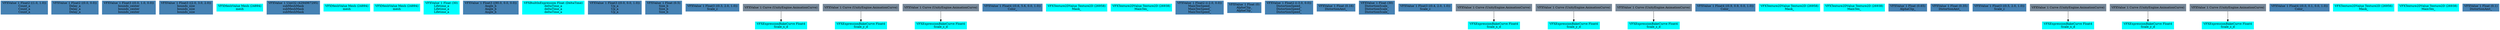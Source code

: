 digraph G {
node0 [shape="box" color="steelblue" style="filled" label="VFXValue`1 Float2 ((1.0, 1.0))
Count_a
Count_a
Count_a"]
node1 [shape="box" color="steelblue" style="filled" label="VFXValue`1 Float2 ((0.0, 0.0))
Delay_a
Delay_a
Delay_a"]
node2 [shape="box" color="steelblue" style="filled" label="VFXValue`1 Float3 ((0.0, 1.0, 0.0))
bounds_center
bounds_center
bounds_center"]
node3 [shape="box" color="steelblue" style="filled" label="VFXValue`1 Float3 ((2.0, 3.0, 2.0))
bounds_size
bounds_size
bounds_size"]
node4 [shape="box" color="cyan" style="filled" label="VFXMeshValue Mesh (24894)
mesh"]
node5 [shape="box" color="steelblue" style="filled" label="VFXValue`1 Uint32 (4294967295)
subMeshMask
subMeshMask
subMeshMask"]
node6 [shape="box" color="cyan" style="filled" label="VFXMeshValue Mesh (24894)
mesh"]
node7 [shape="box" color="cyan" style="filled" label="VFXMeshValue Mesh (24894)
mesh"]
node8 [shape="box" color="cyan" style="filled" label="VFXValue`1 Float (30)
Lifetime_a
Lifetime_a
Lifetime_a"]
node9 [shape="box" color="steelblue" style="filled" label="VFXValue`1 Float3 ((90.0, 0.0, 0.0))
Angle_b
Angle_b
Angle_b"]
node10 [shape="box" color="cyan" style="filled" label="VFXBuiltInExpression Float (DeltaTime)
deltaTime_a
deltaTime_a
deltaTime_a"]
node11 [shape="box" color="steelblue" style="filled" label="VFXValue`1 Float3 ((0.0, 0.0, 1.0))
Up_a
Up_a
Up_a"]
node12 [shape="box" color="steelblue" style="filled" label="VFXValue`1 Float (0.5)
Size_b
Size_b
Size_b"]
node13 [shape="box" color="steelblue" style="filled" label="VFXValue`1 Float3 ((0.3, 2.0, 1.0))
Scale_c"]
node14 [shape="box" color="cyan" style="filled" label="VFXExpressionBakeCurve Float4
Scale_x_d"]
node15 [shape="box" color="lightslategray" style="filled" label="VFXValue`1 Curve (UnityEngine.AnimationCurve)"]
node16 [shape="box" color="cyan" style="filled" label="VFXExpressionBakeCurve Float4
Scale_y_d"]
node17 [shape="box" color="lightslategray" style="filled" label="VFXValue`1 Curve (UnityEngine.AnimationCurve)"]
node18 [shape="box" color="cyan" style="filled" label="VFXExpressionBakeCurve Float4
Scale_z_d"]
node19 [shape="box" color="lightslategray" style="filled" label="VFXValue`1 Curve (UnityEngine.AnimationCurve)"]
node20 [shape="box" color="steelblue" style="filled" label="VFXValue`1 Float4 ((0.6, 5.6, 0.0, 1.0))
Color_"]
node21 [shape="box" color="cyan" style="filled" label="VFXTexture2DValue Texture2D (26958)
Mask_"]
node22 [shape="box" color="cyan" style="filled" label="VFXTexture2DValue Texture2D (26938)
MainTex_"]
node23 [shape="box" color="steelblue" style="filled" label="VFXValue`1 Float2 ((-2.0, 0.0))
MainTexSpeed_
MainTexSpeed_
MainTexSpeed_"]
node24 [shape="box" color="steelblue" style="filled" label="VFXValue`1 Float (0)
AlphaClip_
AlphaClip_"]
node25 [shape="box" color="steelblue" style="filled" label="VFXValue`1 Float2 ((-3.0, 0.0))
DistortionSpeed_
DistortionSpeed_
DistortionSpeed_"]
node26 [shape="box" color="steelblue" style="filled" label="VFXValue`1 Float (0.16)
DistortionAmt_"]
node27 [shape="box" color="steelblue" style="filled" label="VFXValue`1 Float (30)
DistortionScale_
DistortionScale_
DistortionScale_"]
node28 [shape="box" color="steelblue" style="filled" label="VFXValue`1 Float3 ((0.4, 2.0, 1.0))
Scale_c"]
node29 [shape="box" color="cyan" style="filled" label="VFXExpressionBakeCurve Float4
Scale_x_d"]
node30 [shape="box" color="lightslategray" style="filled" label="VFXValue`1 Curve (UnityEngine.AnimationCurve)"]
node31 [shape="box" color="cyan" style="filled" label="VFXExpressionBakeCurve Float4
Scale_y_d"]
node32 [shape="box" color="lightslategray" style="filled" label="VFXValue`1 Curve (UnityEngine.AnimationCurve)"]
node33 [shape="box" color="cyan" style="filled" label="VFXExpressionBakeCurve Float4
Scale_z_d"]
node34 [shape="box" color="lightslategray" style="filled" label="VFXValue`1 Curve (UnityEngine.AnimationCurve)"]
node35 [shape="box" color="steelblue" style="filled" label="VFXValue`1 Float4 ((0.9, 0.9, 0.0, 1.0))
Color_"]
node36 [shape="box" color="cyan" style="filled" label="VFXTexture2DValue Texture2D (26958)
Mask_"]
node37 [shape="box" color="cyan" style="filled" label="VFXTexture2DValue Texture2D (26938)
MainTex_"]
node38 [shape="box" color="steelblue" style="filled" label="VFXValue`1 Float (0.65)
AlphaClip_"]
node39 [shape="box" color="steelblue" style="filled" label="VFXValue`1 Float (0.35)
DistortionAmt_"]
node40 [shape="box" color="steelblue" style="filled" label="VFXValue`1 Float3 ((0.5, 2.0, 1.0))
Scale_c"]
node41 [shape="box" color="cyan" style="filled" label="VFXExpressionBakeCurve Float4
Scale_x_d"]
node42 [shape="box" color="lightslategray" style="filled" label="VFXValue`1 Curve (UnityEngine.AnimationCurve)"]
node43 [shape="box" color="cyan" style="filled" label="VFXExpressionBakeCurve Float4
Scale_y_d"]
node44 [shape="box" color="lightslategray" style="filled" label="VFXValue`1 Curve (UnityEngine.AnimationCurve)"]
node45 [shape="box" color="cyan" style="filled" label="VFXExpressionBakeCurve Float4
Scale_z_d"]
node46 [shape="box" color="lightslategray" style="filled" label="VFXValue`1 Curve (UnityEngine.AnimationCurve)"]
node47 [shape="box" color="steelblue" style="filled" label="VFXValue`1 Float4 ((0.0, 0.1, 0.0, 1.0))
Color_"]
node48 [shape="box" color="cyan" style="filled" label="VFXTexture2DValue Texture2D (26956)
Mask_"]
node49 [shape="box" color="cyan" style="filled" label="VFXTexture2DValue Texture2D (26938)
MainTex_"]
node50 [shape="box" color="steelblue" style="filled" label="VFXValue`1 Float (0.1)
DistortionAmt_"]
node15 -> node14 
node17 -> node16 
node19 -> node18 
node30 -> node29 
node32 -> node31 
node34 -> node33 
node42 -> node41 
node44 -> node43 
node46 -> node45 
}
